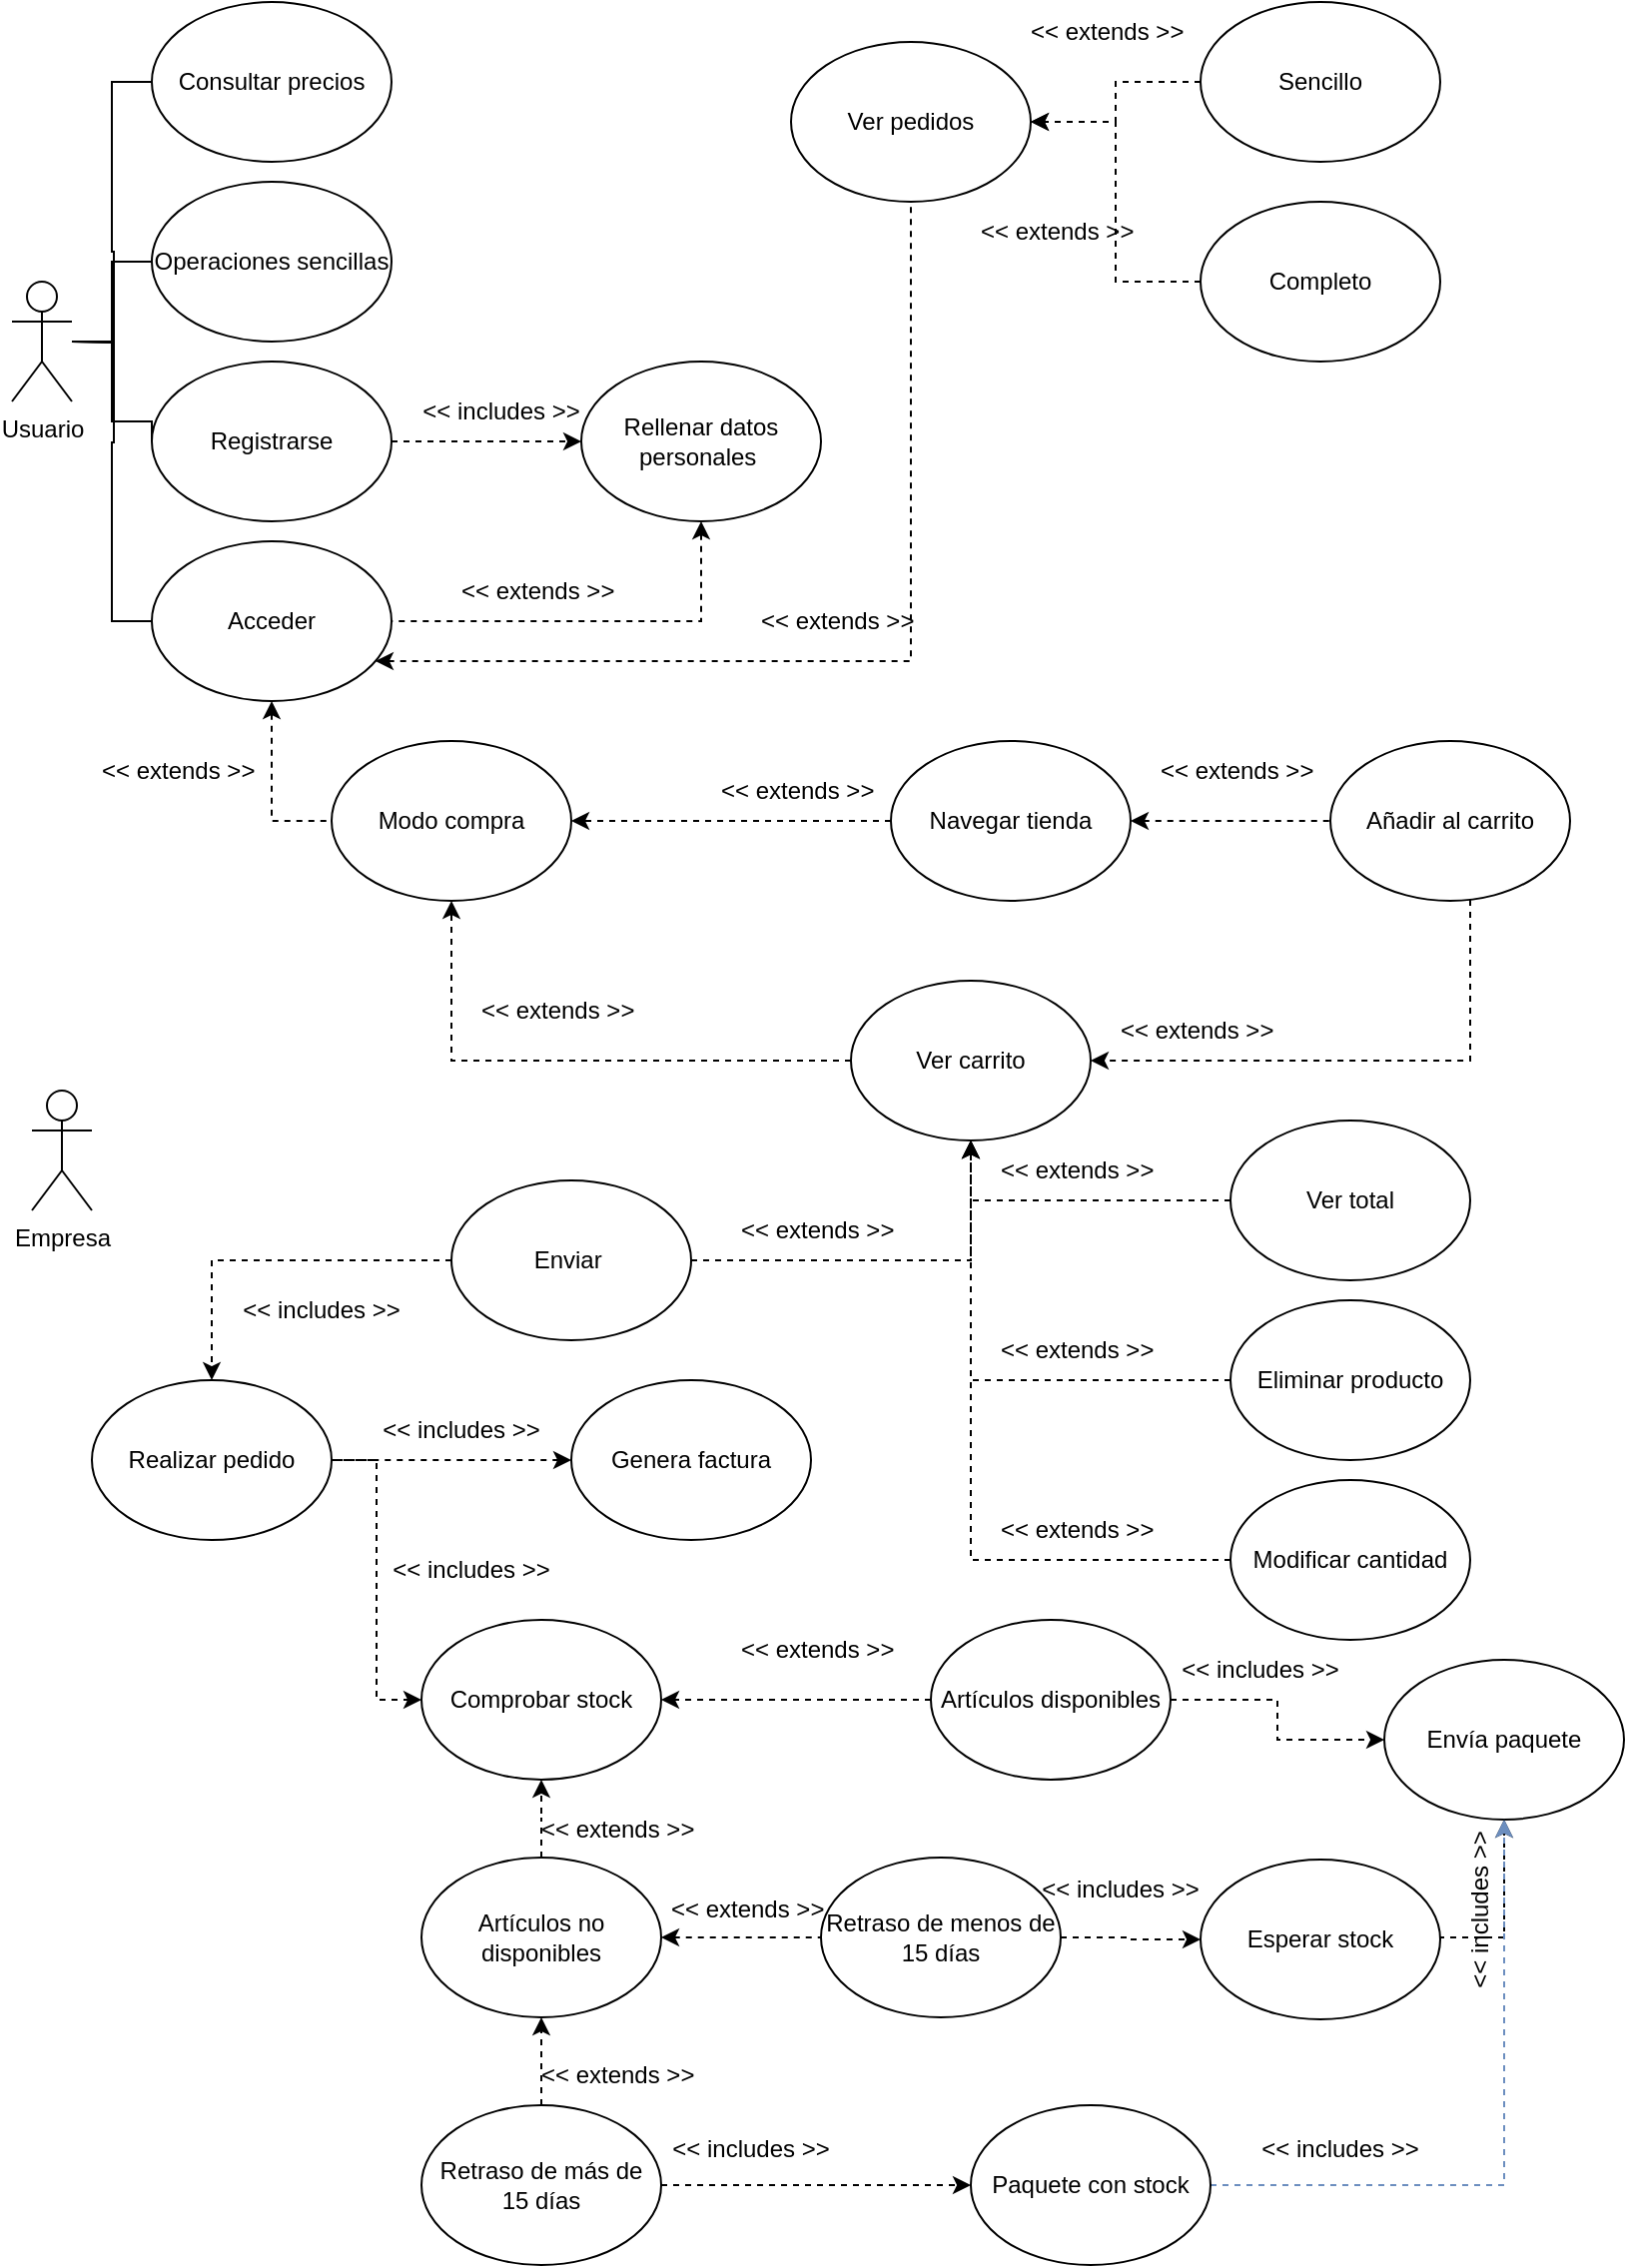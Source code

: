<mxfile version="21.1.2" type="device">
  <diagram name="Página-1" id="OzpRXD1EmdtQhXwcK1QS">
    <mxGraphModel dx="1036" dy="614" grid="1" gridSize="10" guides="1" tooltips="1" connect="1" arrows="1" fold="1" page="1" pageScale="1" pageWidth="827" pageHeight="1169" math="0" shadow="0">
      <root>
        <mxCell id="0" />
        <mxCell id="1" parent="0" />
        <mxCell id="cZeaWPTal99HqgK56WmL-4" style="edgeStyle=orthogonalEdgeStyle;rounded=0;orthogonalLoop=1;jettySize=auto;html=1;entryX=0;entryY=0.5;entryDx=0;entryDy=0;endArrow=none;endFill=0;" parent="1" target="cZeaWPTal99HqgK56WmL-2" edge="1">
          <mxGeometry relative="1" as="geometry">
            <mxPoint x="50" y="180" as="sourcePoint" />
          </mxGeometry>
        </mxCell>
        <mxCell id="cZeaWPTal99HqgK56WmL-5" style="edgeStyle=orthogonalEdgeStyle;rounded=0;orthogonalLoop=1;jettySize=auto;html=1;endArrow=none;endFill=0;entryX=0;entryY=0.5;entryDx=0;entryDy=0;" parent="1" target="cZeaWPTal99HqgK56WmL-3" edge="1">
          <mxGeometry relative="1" as="geometry">
            <mxPoint x="50" y="180" as="sourcePoint" />
            <Array as="points">
              <mxPoint x="70" y="180" />
              <mxPoint x="70" y="220" />
              <mxPoint x="90" y="220" />
            </Array>
          </mxGeometry>
        </mxCell>
        <mxCell id="cZeaWPTal99HqgK56WmL-18" style="edgeStyle=orthogonalEdgeStyle;rounded=0;orthogonalLoop=1;jettySize=auto;html=1;entryX=0;entryY=0.5;entryDx=0;entryDy=0;endArrow=none;endFill=0;" parent="1" target="cZeaWPTal99HqgK56WmL-15" edge="1">
          <mxGeometry relative="1" as="geometry">
            <mxPoint x="50" y="180" as="sourcePoint" />
          </mxGeometry>
        </mxCell>
        <mxCell id="cZeaWPTal99HqgK56WmL-19" style="edgeStyle=orthogonalEdgeStyle;rounded=0;orthogonalLoop=1;jettySize=auto;html=1;entryX=0;entryY=0.5;entryDx=0;entryDy=0;endArrow=none;endFill=0;" parent="1" target="cZeaWPTal99HqgK56WmL-16" edge="1" source="cZeaWPTal99HqgK56WmL-1">
          <mxGeometry relative="1" as="geometry">
            <mxPoint x="90" y="420" as="sourcePoint" />
          </mxGeometry>
        </mxCell>
        <mxCell id="cZeaWPTal99HqgK56WmL-1" value="Usuario" style="shape=umlActor;verticalLabelPosition=bottom;verticalAlign=top;html=1;outlineConnect=0;" parent="1" vertex="1">
          <mxGeometry x="20" y="150" width="30" height="60" as="geometry" />
        </mxCell>
        <mxCell id="cZeaWPTal99HqgK56WmL-11" style="edgeStyle=orthogonalEdgeStyle;rounded=0;orthogonalLoop=1;jettySize=auto;html=1;entryX=0;entryY=0.5;entryDx=0;entryDy=0;dashed=1;endArrow=none;endFill=0;startArrow=classic;startFill=1;exitX=0.5;exitY=1;exitDx=0;exitDy=0;" parent="1" source="cZeaWPTal99HqgK56WmL-2" target="cZeaWPTal99HqgK56WmL-10" edge="1">
          <mxGeometry relative="1" as="geometry" />
        </mxCell>
        <mxCell id="G6HHq2mDdEM5TpxK9RC8-31" style="edgeStyle=orthogonalEdgeStyle;rounded=0;orthogonalLoop=1;jettySize=auto;html=1;dashed=1;startArrow=classic;startFill=1;endArrow=none;endFill=0;" edge="1" parent="1" source="cZeaWPTal99HqgK56WmL-2" target="G6HHq2mDdEM5TpxK9RC8-30">
          <mxGeometry relative="1" as="geometry">
            <Array as="points">
              <mxPoint x="470" y="340" />
            </Array>
          </mxGeometry>
        </mxCell>
        <mxCell id="cZeaWPTal99HqgK56WmL-2" value="Acceder" style="ellipse;whiteSpace=wrap;html=1;" parent="1" vertex="1">
          <mxGeometry x="90" y="280" width="120" height="80" as="geometry" />
        </mxCell>
        <mxCell id="cZeaWPTal99HqgK56WmL-7" style="edgeStyle=orthogonalEdgeStyle;rounded=0;orthogonalLoop=1;jettySize=auto;html=1;entryX=0;entryY=0.5;entryDx=0;entryDy=0;dashed=1;" parent="1" source="cZeaWPTal99HqgK56WmL-3" target="cZeaWPTal99HqgK56WmL-6" edge="1">
          <mxGeometry relative="1" as="geometry" />
        </mxCell>
        <mxCell id="cZeaWPTal99HqgK56WmL-3" value="Registrarse" style="ellipse;whiteSpace=wrap;html=1;" parent="1" vertex="1">
          <mxGeometry x="90" y="190" width="120" height="80" as="geometry" />
        </mxCell>
        <mxCell id="cZeaWPTal99HqgK56WmL-13" style="edgeStyle=orthogonalEdgeStyle;rounded=0;orthogonalLoop=1;jettySize=auto;html=1;entryX=1;entryY=0.5;entryDx=0;entryDy=0;endArrow=none;endFill=0;startArrow=classic;startFill=1;dashed=1;" parent="1" source="cZeaWPTal99HqgK56WmL-6" target="cZeaWPTal99HqgK56WmL-2" edge="1">
          <mxGeometry relative="1" as="geometry">
            <Array as="points">
              <mxPoint x="365" y="320" />
            </Array>
          </mxGeometry>
        </mxCell>
        <mxCell id="cZeaWPTal99HqgK56WmL-6" value="Rellenar datos personales&amp;nbsp;" style="ellipse;whiteSpace=wrap;html=1;" parent="1" vertex="1">
          <mxGeometry x="305" y="190" width="120" height="80" as="geometry" />
        </mxCell>
        <mxCell id="cZeaWPTal99HqgK56WmL-9" value="&amp;lt;&amp;lt; includes &amp;gt;&amp;gt;" style="text;html=1;strokeColor=none;fillColor=none;align=center;verticalAlign=middle;whiteSpace=wrap;rounded=0;" parent="1" vertex="1">
          <mxGeometry x="210" y="200" width="110" height="30" as="geometry" />
        </mxCell>
        <mxCell id="cZeaWPTal99HqgK56WmL-10" value="Modo compra" style="ellipse;whiteSpace=wrap;html=1;" parent="1" vertex="1">
          <mxGeometry x="180" y="380" width="120" height="80" as="geometry" />
        </mxCell>
        <mxCell id="cZeaWPTal99HqgK56WmL-12" value="&amp;lt;&amp;lt; extends &amp;gt;&amp;gt;&amp;nbsp;" style="text;html=1;strokeColor=none;fillColor=none;align=center;verticalAlign=middle;whiteSpace=wrap;rounded=0;" parent="1" vertex="1">
          <mxGeometry x="60" y="380" width="90" height="30" as="geometry" />
        </mxCell>
        <mxCell id="cZeaWPTal99HqgK56WmL-14" value="&amp;lt;&amp;lt; extends &amp;gt;&amp;gt;&amp;nbsp;" style="text;html=1;strokeColor=none;fillColor=none;align=center;verticalAlign=middle;whiteSpace=wrap;rounded=0;" parent="1" vertex="1">
          <mxGeometry x="240" y="290" width="90" height="30" as="geometry" />
        </mxCell>
        <mxCell id="cZeaWPTal99HqgK56WmL-15" value="Consultar precios" style="ellipse;whiteSpace=wrap;html=1;" parent="1" vertex="1">
          <mxGeometry x="90" y="10" width="120" height="80" as="geometry" />
        </mxCell>
        <mxCell id="cZeaWPTal99HqgK56WmL-16" value="Operaciones sencillas" style="ellipse;whiteSpace=wrap;html=1;" parent="1" vertex="1">
          <mxGeometry x="90" y="100" width="120" height="80" as="geometry" />
        </mxCell>
        <mxCell id="cZeaWPTal99HqgK56WmL-23" value="" style="edgeStyle=orthogonalEdgeStyle;rounded=0;orthogonalLoop=1;jettySize=auto;html=1;dashed=1;" parent="1" source="cZeaWPTal99HqgK56WmL-20" target="cZeaWPTal99HqgK56WmL-10" edge="1">
          <mxGeometry relative="1" as="geometry" />
        </mxCell>
        <mxCell id="cZeaWPTal99HqgK56WmL-24" value="" style="edgeStyle=orthogonalEdgeStyle;rounded=0;orthogonalLoop=1;jettySize=auto;html=1;startArrow=classic;startFill=1;endArrow=none;endFill=0;dashed=1;" parent="1" source="cZeaWPTal99HqgK56WmL-20" target="cZeaWPTal99HqgK56WmL-21" edge="1">
          <mxGeometry relative="1" as="geometry" />
        </mxCell>
        <mxCell id="cZeaWPTal99HqgK56WmL-20" value="Navegar tienda" style="ellipse;whiteSpace=wrap;html=1;" parent="1" vertex="1">
          <mxGeometry x="460" y="380" width="120" height="80" as="geometry" />
        </mxCell>
        <mxCell id="cZeaWPTal99HqgK56WmL-30" value="" style="edgeStyle=orthogonalEdgeStyle;rounded=0;orthogonalLoop=1;jettySize=auto;html=1;dashed=1;" parent="1" source="cZeaWPTal99HqgK56WmL-21" target="cZeaWPTal99HqgK56WmL-27" edge="1">
          <mxGeometry relative="1" as="geometry">
            <Array as="points">
              <mxPoint x="750" y="540" />
            </Array>
          </mxGeometry>
        </mxCell>
        <mxCell id="cZeaWPTal99HqgK56WmL-21" value="Añadir al carrito" style="ellipse;whiteSpace=wrap;html=1;" parent="1" vertex="1">
          <mxGeometry x="680" y="380" width="120" height="80" as="geometry" />
        </mxCell>
        <mxCell id="cZeaWPTal99HqgK56WmL-25" value="&amp;lt;&amp;lt; extends &amp;gt;&amp;gt;&amp;nbsp;" style="text;html=1;strokeColor=none;fillColor=none;align=center;verticalAlign=middle;whiteSpace=wrap;rounded=0;" parent="1" vertex="1">
          <mxGeometry x="370" y="390" width="90" height="30" as="geometry" />
        </mxCell>
        <mxCell id="cZeaWPTal99HqgK56WmL-26" value="&amp;lt;&amp;lt; extends &amp;gt;&amp;gt;&amp;nbsp;" style="text;html=1;strokeColor=none;fillColor=none;align=center;verticalAlign=middle;whiteSpace=wrap;rounded=0;" parent="1" vertex="1">
          <mxGeometry x="590" y="380" width="90" height="30" as="geometry" />
        </mxCell>
        <mxCell id="cZeaWPTal99HqgK56WmL-29" style="edgeStyle=orthogonalEdgeStyle;rounded=0;orthogonalLoop=1;jettySize=auto;html=1;dashed=1;" parent="1" source="cZeaWPTal99HqgK56WmL-27" target="cZeaWPTal99HqgK56WmL-10" edge="1">
          <mxGeometry relative="1" as="geometry" />
        </mxCell>
        <mxCell id="cZeaWPTal99HqgK56WmL-27" value="Ver carrito" style="ellipse;whiteSpace=wrap;html=1;" parent="1" vertex="1">
          <mxGeometry x="440" y="500" width="120" height="80" as="geometry" />
        </mxCell>
        <mxCell id="cZeaWPTal99HqgK56WmL-31" value="&amp;lt;&amp;lt; extends &amp;gt;&amp;gt;&amp;nbsp;" style="text;html=1;strokeColor=none;fillColor=none;align=center;verticalAlign=middle;whiteSpace=wrap;rounded=0;" parent="1" vertex="1">
          <mxGeometry x="250" y="500" width="90" height="30" as="geometry" />
        </mxCell>
        <mxCell id="cZeaWPTal99HqgK56WmL-32" value="&amp;lt;&amp;lt; extends &amp;gt;&amp;gt;&amp;nbsp;" style="text;html=1;strokeColor=none;fillColor=none;align=center;verticalAlign=middle;whiteSpace=wrap;rounded=0;" parent="1" vertex="1">
          <mxGeometry x="570" y="510" width="90" height="30" as="geometry" />
        </mxCell>
        <mxCell id="cZeaWPTal99HqgK56WmL-36" style="edgeStyle=orthogonalEdgeStyle;rounded=0;orthogonalLoop=1;jettySize=auto;html=1;dashed=1;exitX=0;exitY=0.5;exitDx=0;exitDy=0;" parent="1" source="cZeaWPTal99HqgK56WmL-33" target="cZeaWPTal99HqgK56WmL-27" edge="1">
          <mxGeometry relative="1" as="geometry">
            <Array as="points">
              <mxPoint x="500" y="790" />
            </Array>
          </mxGeometry>
        </mxCell>
        <mxCell id="cZeaWPTal99HqgK56WmL-33" value="Modificar cantidad" style="ellipse;whiteSpace=wrap;html=1;" parent="1" vertex="1">
          <mxGeometry x="630" y="750" width="120" height="80" as="geometry" />
        </mxCell>
        <mxCell id="cZeaWPTal99HqgK56WmL-37" style="edgeStyle=orthogonalEdgeStyle;rounded=0;orthogonalLoop=1;jettySize=auto;html=1;entryX=0.5;entryY=1;entryDx=0;entryDy=0;dashed=1;" parent="1" source="cZeaWPTal99HqgK56WmL-34" target="cZeaWPTal99HqgK56WmL-27" edge="1">
          <mxGeometry relative="1" as="geometry" />
        </mxCell>
        <mxCell id="cZeaWPTal99HqgK56WmL-34" value="Eliminar producto" style="ellipse;whiteSpace=wrap;html=1;" parent="1" vertex="1">
          <mxGeometry x="630" y="660" width="120" height="80" as="geometry" />
        </mxCell>
        <mxCell id="cZeaWPTal99HqgK56WmL-38" style="edgeStyle=orthogonalEdgeStyle;rounded=0;orthogonalLoop=1;jettySize=auto;html=1;entryX=0.5;entryY=1;entryDx=0;entryDy=0;dashed=1;" parent="1" source="cZeaWPTal99HqgK56WmL-35" target="cZeaWPTal99HqgK56WmL-27" edge="1">
          <mxGeometry relative="1" as="geometry">
            <Array as="points">
              <mxPoint x="500" y="610" />
            </Array>
          </mxGeometry>
        </mxCell>
        <mxCell id="cZeaWPTal99HqgK56WmL-35" value="Ver total" style="ellipse;whiteSpace=wrap;html=1;" parent="1" vertex="1">
          <mxGeometry x="630" y="570" width="120" height="80" as="geometry" />
        </mxCell>
        <mxCell id="cZeaWPTal99HqgK56WmL-39" value="&amp;lt;&amp;lt; extends &amp;gt;&amp;gt;&amp;nbsp;" style="text;html=1;strokeColor=none;fillColor=none;align=center;verticalAlign=middle;whiteSpace=wrap;rounded=0;" parent="1" vertex="1">
          <mxGeometry x="510" y="760" width="90" height="30" as="geometry" />
        </mxCell>
        <mxCell id="cZeaWPTal99HqgK56WmL-40" value="&amp;lt;&amp;lt; extends &amp;gt;&amp;gt;&amp;nbsp;" style="text;html=1;strokeColor=none;fillColor=none;align=center;verticalAlign=middle;whiteSpace=wrap;rounded=0;" parent="1" vertex="1">
          <mxGeometry x="510" y="670" width="90" height="30" as="geometry" />
        </mxCell>
        <mxCell id="cZeaWPTal99HqgK56WmL-41" value="&amp;lt;&amp;lt; extends &amp;gt;&amp;gt;&amp;nbsp;" style="text;html=1;strokeColor=none;fillColor=none;align=center;verticalAlign=middle;whiteSpace=wrap;rounded=0;" parent="1" vertex="1">
          <mxGeometry x="510" y="580" width="90" height="30" as="geometry" />
        </mxCell>
        <mxCell id="cZeaWPTal99HqgK56WmL-44" style="edgeStyle=orthogonalEdgeStyle;rounded=0;orthogonalLoop=1;jettySize=auto;html=1;entryX=0.5;entryY=1;entryDx=0;entryDy=0;dashed=1;" parent="1" source="cZeaWPTal99HqgK56WmL-43" target="cZeaWPTal99HqgK56WmL-27" edge="1">
          <mxGeometry relative="1" as="geometry">
            <Array as="points">
              <mxPoint x="500" y="640" />
            </Array>
          </mxGeometry>
        </mxCell>
        <mxCell id="cZeaWPTal99HqgK56WmL-47" value="" style="edgeStyle=orthogonalEdgeStyle;rounded=0;orthogonalLoop=1;jettySize=auto;html=1;dashed=1;" parent="1" source="cZeaWPTal99HqgK56WmL-43" target="cZeaWPTal99HqgK56WmL-46" edge="1">
          <mxGeometry relative="1" as="geometry" />
        </mxCell>
        <mxCell id="cZeaWPTal99HqgK56WmL-43" value="Enviar&amp;nbsp;" style="ellipse;whiteSpace=wrap;html=1;" parent="1" vertex="1">
          <mxGeometry x="240" y="600" width="120" height="80" as="geometry" />
        </mxCell>
        <mxCell id="cZeaWPTal99HqgK56WmL-45" value="&amp;lt;&amp;lt; extends &amp;gt;&amp;gt;&amp;nbsp;" style="text;html=1;strokeColor=none;fillColor=none;align=center;verticalAlign=middle;whiteSpace=wrap;rounded=0;" parent="1" vertex="1">
          <mxGeometry x="380" y="610" width="90" height="30" as="geometry" />
        </mxCell>
        <mxCell id="cZeaWPTal99HqgK56WmL-57" value="" style="edgeStyle=orthogonalEdgeStyle;rounded=0;orthogonalLoop=1;jettySize=auto;html=1;entryX=0;entryY=0.5;entryDx=0;entryDy=0;dashed=1;" parent="1" source="cZeaWPTal99HqgK56WmL-46" target="cZeaWPTal99HqgK56WmL-56" edge="1">
          <mxGeometry relative="1" as="geometry" />
        </mxCell>
        <mxCell id="cZeaWPTal99HqgK56WmL-46" value="Realizar pedido" style="ellipse;whiteSpace=wrap;html=1;" parent="1" vertex="1">
          <mxGeometry x="60" y="700" width="120" height="80" as="geometry" />
        </mxCell>
        <mxCell id="cZeaWPTal99HqgK56WmL-48" value="&amp;lt;&amp;lt; includes &amp;gt;&amp;gt;" style="text;html=1;strokeColor=none;fillColor=none;align=center;verticalAlign=middle;whiteSpace=wrap;rounded=0;" parent="1" vertex="1">
          <mxGeometry x="120" y="650" width="110" height="30" as="geometry" />
        </mxCell>
        <mxCell id="cZeaWPTal99HqgK56WmL-53" style="edgeStyle=orthogonalEdgeStyle;rounded=0;orthogonalLoop=1;jettySize=auto;html=1;entryX=1;entryY=0.5;entryDx=0;entryDy=0;endArrow=none;endFill=0;startArrow=classic;startFill=1;dashed=1;" parent="1" source="cZeaWPTal99HqgK56WmL-49" target="cZeaWPTal99HqgK56WmL-46" edge="1">
          <mxGeometry relative="1" as="geometry" />
        </mxCell>
        <mxCell id="cZeaWPTal99HqgK56WmL-49" value="Genera factura" style="ellipse;whiteSpace=wrap;html=1;" parent="1" vertex="1">
          <mxGeometry x="300" y="700" width="120" height="80" as="geometry" />
        </mxCell>
        <mxCell id="cZeaWPTal99HqgK56WmL-51" value="" style="edgeStyle=orthogonalEdgeStyle;rounded=0;orthogonalLoop=1;jettySize=auto;html=1;startArrow=none;startFill=0;endArrow=classic;endFill=1;dashed=1;entryX=1;entryY=0.5;entryDx=0;entryDy=0;exitX=0;exitY=0.5;exitDx=0;exitDy=0;" parent="1" source="G6HHq2mDdEM5TpxK9RC8-1" target="cZeaWPTal99HqgK56WmL-56" edge="1">
          <mxGeometry relative="1" as="geometry" />
        </mxCell>
        <mxCell id="cZeaWPTal99HqgK56WmL-50" value="Envía paquete" style="ellipse;whiteSpace=wrap;html=1;" parent="1" vertex="1">
          <mxGeometry x="707" y="840" width="120" height="80" as="geometry" />
        </mxCell>
        <mxCell id="cZeaWPTal99HqgK56WmL-54" value="&amp;lt;&amp;lt; includes &amp;gt;&amp;gt;" style="text;html=1;strokeColor=none;fillColor=none;align=center;verticalAlign=middle;whiteSpace=wrap;rounded=0;" parent="1" vertex="1">
          <mxGeometry x="190" y="710" width="110" height="30" as="geometry" />
        </mxCell>
        <mxCell id="cZeaWPTal99HqgK56WmL-55" value="&amp;lt;&amp;lt; includes &amp;gt;&amp;gt;" style="text;html=1;strokeColor=none;fillColor=none;align=center;verticalAlign=middle;whiteSpace=wrap;rounded=0;" parent="1" vertex="1">
          <mxGeometry x="195" y="780" width="110" height="30" as="geometry" />
        </mxCell>
        <mxCell id="cZeaWPTal99HqgK56WmL-56" value="Comprobar stock" style="ellipse;whiteSpace=wrap;html=1;" parent="1" vertex="1">
          <mxGeometry x="225" y="820" width="120" height="80" as="geometry" />
        </mxCell>
        <mxCell id="G6HHq2mDdEM5TpxK9RC8-3" style="edgeStyle=orthogonalEdgeStyle;rounded=0;orthogonalLoop=1;jettySize=auto;html=1;entryX=0;entryY=0.5;entryDx=0;entryDy=0;dashed=1;" edge="1" parent="1" source="G6HHq2mDdEM5TpxK9RC8-1" target="cZeaWPTal99HqgK56WmL-50">
          <mxGeometry relative="1" as="geometry" />
        </mxCell>
        <mxCell id="G6HHq2mDdEM5TpxK9RC8-1" value="Artículos disponibles" style="ellipse;whiteSpace=wrap;html=1;" vertex="1" parent="1">
          <mxGeometry x="480" y="820" width="120" height="80" as="geometry" />
        </mxCell>
        <mxCell id="G6HHq2mDdEM5TpxK9RC8-5" style="edgeStyle=orthogonalEdgeStyle;rounded=0;orthogonalLoop=1;jettySize=auto;html=1;entryX=0.5;entryY=1;entryDx=0;entryDy=0;dashed=1;" edge="1" parent="1" source="G6HHq2mDdEM5TpxK9RC8-2" target="cZeaWPTal99HqgK56WmL-56">
          <mxGeometry relative="1" as="geometry" />
        </mxCell>
        <mxCell id="G6HHq2mDdEM5TpxK9RC8-18" style="edgeStyle=orthogonalEdgeStyle;rounded=0;orthogonalLoop=1;jettySize=auto;html=1;startArrow=classic;startFill=1;endArrow=none;endFill=0;dashed=1;" edge="1" parent="1" source="G6HHq2mDdEM5TpxK9RC8-2" target="G6HHq2mDdEM5TpxK9RC8-11">
          <mxGeometry relative="1" as="geometry" />
        </mxCell>
        <mxCell id="G6HHq2mDdEM5TpxK9RC8-2" value="Artículos no disponibles" style="ellipse;whiteSpace=wrap;html=1;" vertex="1" parent="1">
          <mxGeometry x="225" y="939" width="120" height="80" as="geometry" />
        </mxCell>
        <mxCell id="G6HHq2mDdEM5TpxK9RC8-4" value="&amp;lt;&amp;lt; includes &amp;gt;&amp;gt;" style="text;html=1;strokeColor=none;fillColor=none;align=center;verticalAlign=middle;whiteSpace=wrap;rounded=0;" vertex="1" parent="1">
          <mxGeometry x="590" y="830" width="110" height="30" as="geometry" />
        </mxCell>
        <mxCell id="G6HHq2mDdEM5TpxK9RC8-6" value="&amp;lt;&amp;lt; extends &amp;gt;&amp;gt;&amp;nbsp;" style="text;html=1;strokeColor=none;fillColor=none;align=center;verticalAlign=middle;whiteSpace=wrap;rounded=0;" vertex="1" parent="1">
          <mxGeometry x="380" y="820" width="90" height="30" as="geometry" />
        </mxCell>
        <mxCell id="G6HHq2mDdEM5TpxK9RC8-7" value="&amp;lt;&amp;lt; extends &amp;gt;&amp;gt;&amp;nbsp;" style="text;html=1;strokeColor=none;fillColor=none;align=center;verticalAlign=middle;whiteSpace=wrap;rounded=0;" vertex="1" parent="1">
          <mxGeometry x="280" y="910" width="90" height="30" as="geometry" />
        </mxCell>
        <mxCell id="G6HHq2mDdEM5TpxK9RC8-15" style="edgeStyle=orthogonalEdgeStyle;rounded=0;orthogonalLoop=1;jettySize=auto;html=1;dashed=1;entryX=0;entryY=0.5;entryDx=0;entryDy=0;" edge="1" parent="1" source="G6HHq2mDdEM5TpxK9RC8-8" target="G6HHq2mDdEM5TpxK9RC8-42">
          <mxGeometry relative="1" as="geometry">
            <mxPoint x="460" y="1103" as="targetPoint" />
          </mxGeometry>
        </mxCell>
        <mxCell id="G6HHq2mDdEM5TpxK9RC8-40" style="edgeStyle=orthogonalEdgeStyle;rounded=0;orthogonalLoop=1;jettySize=auto;html=1;entryX=0.5;entryY=1;entryDx=0;entryDy=0;dashed=1;" edge="1" parent="1" source="G6HHq2mDdEM5TpxK9RC8-8" target="G6HHq2mDdEM5TpxK9RC8-2">
          <mxGeometry relative="1" as="geometry" />
        </mxCell>
        <mxCell id="G6HHq2mDdEM5TpxK9RC8-8" value="Retraso de más de 15 días" style="ellipse;whiteSpace=wrap;html=1;" vertex="1" parent="1">
          <mxGeometry x="225" y="1063" width="120" height="80" as="geometry" />
        </mxCell>
        <mxCell id="G6HHq2mDdEM5TpxK9RC8-25" style="edgeStyle=orthogonalEdgeStyle;rounded=0;orthogonalLoop=1;jettySize=auto;html=1;dashed=1;entryX=0.5;entryY=1;entryDx=0;entryDy=0;exitX=1;exitY=0.5;exitDx=0;exitDy=0;" edge="1" parent="1" source="G6HHq2mDdEM5TpxK9RC8-9" target="cZeaWPTal99HqgK56WmL-50">
          <mxGeometry relative="1" as="geometry">
            <mxPoint x="830" y="950" as="targetPoint" />
            <Array as="points">
              <mxPoint x="735" y="979" />
              <mxPoint x="767" y="979" />
            </Array>
          </mxGeometry>
        </mxCell>
        <mxCell id="G6HHq2mDdEM5TpxK9RC8-9" value="Esperar stock" style="ellipse;whiteSpace=wrap;html=1;" vertex="1" parent="1">
          <mxGeometry x="615" y="940" width="120" height="80" as="geometry" />
        </mxCell>
        <mxCell id="G6HHq2mDdEM5TpxK9RC8-12" style="edgeStyle=orthogonalEdgeStyle;rounded=0;orthogonalLoop=1;jettySize=auto;html=1;entryX=0;entryY=0.5;entryDx=0;entryDy=0;dashed=1;" edge="1" parent="1" source="G6HHq2mDdEM5TpxK9RC8-11" target="G6HHq2mDdEM5TpxK9RC8-9">
          <mxGeometry relative="1" as="geometry" />
        </mxCell>
        <mxCell id="G6HHq2mDdEM5TpxK9RC8-11" value="Retraso de menos de 15 días" style="ellipse;whiteSpace=wrap;html=1;" vertex="1" parent="1">
          <mxGeometry x="425" y="939" width="120" height="80" as="geometry" />
        </mxCell>
        <mxCell id="G6HHq2mDdEM5TpxK9RC8-17" style="edgeStyle=orthogonalEdgeStyle;rounded=0;orthogonalLoop=1;jettySize=auto;html=1;entryX=0.5;entryY=1;entryDx=0;entryDy=0;dashed=1;exitX=1;exitY=0.5;exitDx=0;exitDy=0;fillColor=#dae8fc;strokeColor=#6c8ebf;" edge="1" parent="1" source="G6HHq2mDdEM5TpxK9RC8-42" target="cZeaWPTal99HqgK56WmL-50">
          <mxGeometry relative="1" as="geometry">
            <mxPoint x="580" y="1103" as="sourcePoint" />
          </mxGeometry>
        </mxCell>
        <mxCell id="G6HHq2mDdEM5TpxK9RC8-19" value="&amp;lt;&amp;lt; extends &amp;gt;&amp;gt;&amp;nbsp;" style="text;html=1;strokeColor=none;fillColor=none;align=center;verticalAlign=middle;whiteSpace=wrap;rounded=0;" vertex="1" parent="1">
          <mxGeometry x="280" y="1033" width="90" height="30" as="geometry" />
        </mxCell>
        <mxCell id="G6HHq2mDdEM5TpxK9RC8-20" value="&amp;lt;&amp;lt; extends &amp;gt;&amp;gt;&amp;nbsp;" style="text;html=1;strokeColor=none;fillColor=none;align=center;verticalAlign=middle;whiteSpace=wrap;rounded=0;" vertex="1" parent="1">
          <mxGeometry x="345" y="950" width="90" height="30" as="geometry" />
        </mxCell>
        <mxCell id="G6HHq2mDdEM5TpxK9RC8-21" value="&amp;lt;&amp;lt; includes &amp;gt;&amp;gt;" style="text;html=1;strokeColor=none;fillColor=none;align=center;verticalAlign=middle;whiteSpace=wrap;rounded=0;" vertex="1" parent="1">
          <mxGeometry x="520" y="940" width="110" height="30" as="geometry" />
        </mxCell>
        <mxCell id="G6HHq2mDdEM5TpxK9RC8-22" value="&amp;lt;&amp;lt; includes &amp;gt;&amp;gt;" style="text;html=1;strokeColor=none;fillColor=none;align=center;verticalAlign=middle;whiteSpace=wrap;rounded=0;rotation=270;" vertex="1" parent="1">
          <mxGeometry x="700" y="950" width="110" height="30" as="geometry" />
        </mxCell>
        <mxCell id="G6HHq2mDdEM5TpxK9RC8-23" value="&amp;lt;&amp;lt; includes &amp;gt;&amp;gt;" style="text;html=1;strokeColor=none;fillColor=none;align=center;verticalAlign=middle;whiteSpace=wrap;rounded=0;" vertex="1" parent="1">
          <mxGeometry x="630" y="1070" width="110" height="30" as="geometry" />
        </mxCell>
        <mxCell id="G6HHq2mDdEM5TpxK9RC8-26" value="&amp;lt;&amp;lt; includes &amp;gt;&amp;gt;" style="text;html=1;strokeColor=none;fillColor=none;align=center;verticalAlign=middle;whiteSpace=wrap;rounded=0;" vertex="1" parent="1">
          <mxGeometry x="335" y="1070" width="110" height="30" as="geometry" />
        </mxCell>
        <mxCell id="G6HHq2mDdEM5TpxK9RC8-27" value="Empresa" style="shape=umlActor;verticalLabelPosition=bottom;verticalAlign=top;html=1;outlineConnect=0;" vertex="1" parent="1">
          <mxGeometry x="30" y="555" width="30" height="60" as="geometry" />
        </mxCell>
        <mxCell id="G6HHq2mDdEM5TpxK9RC8-29" style="edgeStyle=orthogonalEdgeStyle;rounded=0;orthogonalLoop=1;jettySize=auto;html=1;exitX=0.5;exitY=1;exitDx=0;exitDy=0;" edge="1" parent="1" source="cZeaWPTal99HqgK56WmL-48" target="cZeaWPTal99HqgK56WmL-48">
          <mxGeometry relative="1" as="geometry" />
        </mxCell>
        <mxCell id="G6HHq2mDdEM5TpxK9RC8-30" value="Ver pedidos" style="ellipse;whiteSpace=wrap;html=1;" vertex="1" parent="1">
          <mxGeometry x="410" y="30" width="120" height="80" as="geometry" />
        </mxCell>
        <mxCell id="G6HHq2mDdEM5TpxK9RC8-32" value="&amp;lt;&amp;lt; extends &amp;gt;&amp;gt;&amp;nbsp;" style="text;html=1;strokeColor=none;fillColor=none;align=center;verticalAlign=middle;whiteSpace=wrap;rounded=0;" vertex="1" parent="1">
          <mxGeometry x="390" y="305" width="90" height="30" as="geometry" />
        </mxCell>
        <mxCell id="G6HHq2mDdEM5TpxK9RC8-36" style="edgeStyle=orthogonalEdgeStyle;rounded=0;orthogonalLoop=1;jettySize=auto;html=1;dashed=1;" edge="1" parent="1" source="G6HHq2mDdEM5TpxK9RC8-34" target="G6HHq2mDdEM5TpxK9RC8-30">
          <mxGeometry relative="1" as="geometry" />
        </mxCell>
        <mxCell id="G6HHq2mDdEM5TpxK9RC8-34" value="Sencillo" style="ellipse;whiteSpace=wrap;html=1;" vertex="1" parent="1">
          <mxGeometry x="615" y="10" width="120" height="80" as="geometry" />
        </mxCell>
        <mxCell id="G6HHq2mDdEM5TpxK9RC8-37" style="edgeStyle=orthogonalEdgeStyle;rounded=0;orthogonalLoop=1;jettySize=auto;html=1;entryX=1;entryY=0.5;entryDx=0;entryDy=0;dashed=1;" edge="1" parent="1" source="G6HHq2mDdEM5TpxK9RC8-35" target="G6HHq2mDdEM5TpxK9RC8-30">
          <mxGeometry relative="1" as="geometry" />
        </mxCell>
        <mxCell id="G6HHq2mDdEM5TpxK9RC8-35" value="Completo" style="ellipse;whiteSpace=wrap;html=1;" vertex="1" parent="1">
          <mxGeometry x="615" y="110" width="120" height="80" as="geometry" />
        </mxCell>
        <mxCell id="G6HHq2mDdEM5TpxK9RC8-38" value="&amp;lt;&amp;lt; extends &amp;gt;&amp;gt;&amp;nbsp;" style="text;html=1;strokeColor=none;fillColor=none;align=center;verticalAlign=middle;whiteSpace=wrap;rounded=0;" vertex="1" parent="1">
          <mxGeometry x="525" y="10" width="90" height="30" as="geometry" />
        </mxCell>
        <mxCell id="G6HHq2mDdEM5TpxK9RC8-39" value="&amp;lt;&amp;lt; extends &amp;gt;&amp;gt;&amp;nbsp;" style="text;html=1;strokeColor=none;fillColor=none;align=center;verticalAlign=middle;whiteSpace=wrap;rounded=0;" vertex="1" parent="1">
          <mxGeometry x="500" y="110" width="90" height="30" as="geometry" />
        </mxCell>
        <mxCell id="G6HHq2mDdEM5TpxK9RC8-42" value="Paquete con stock" style="ellipse;whiteSpace=wrap;html=1;" vertex="1" parent="1">
          <mxGeometry x="500" y="1063" width="120" height="80" as="geometry" />
        </mxCell>
      </root>
    </mxGraphModel>
  </diagram>
</mxfile>

